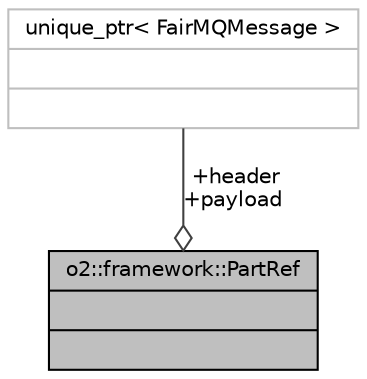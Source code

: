 digraph "o2::framework::PartRef"
{
 // INTERACTIVE_SVG=YES
  bgcolor="transparent";
  edge [fontname="Helvetica",fontsize="10",labelfontname="Helvetica",labelfontsize="10"];
  node [fontname="Helvetica",fontsize="10",shape=record];
  Node1 [label="{o2::framework::PartRef\n||}",height=0.2,width=0.4,color="black", fillcolor="grey75", style="filled" fontcolor="black"];
  Node2 -> Node1 [color="grey25",fontsize="10",style="solid",label=" +header\n+payload" ,arrowhead="odiamond",fontname="Helvetica"];
  Node2 [label="{unique_ptr\< FairMQMessage \>\n||}",height=0.2,width=0.4,color="grey75"];
}
